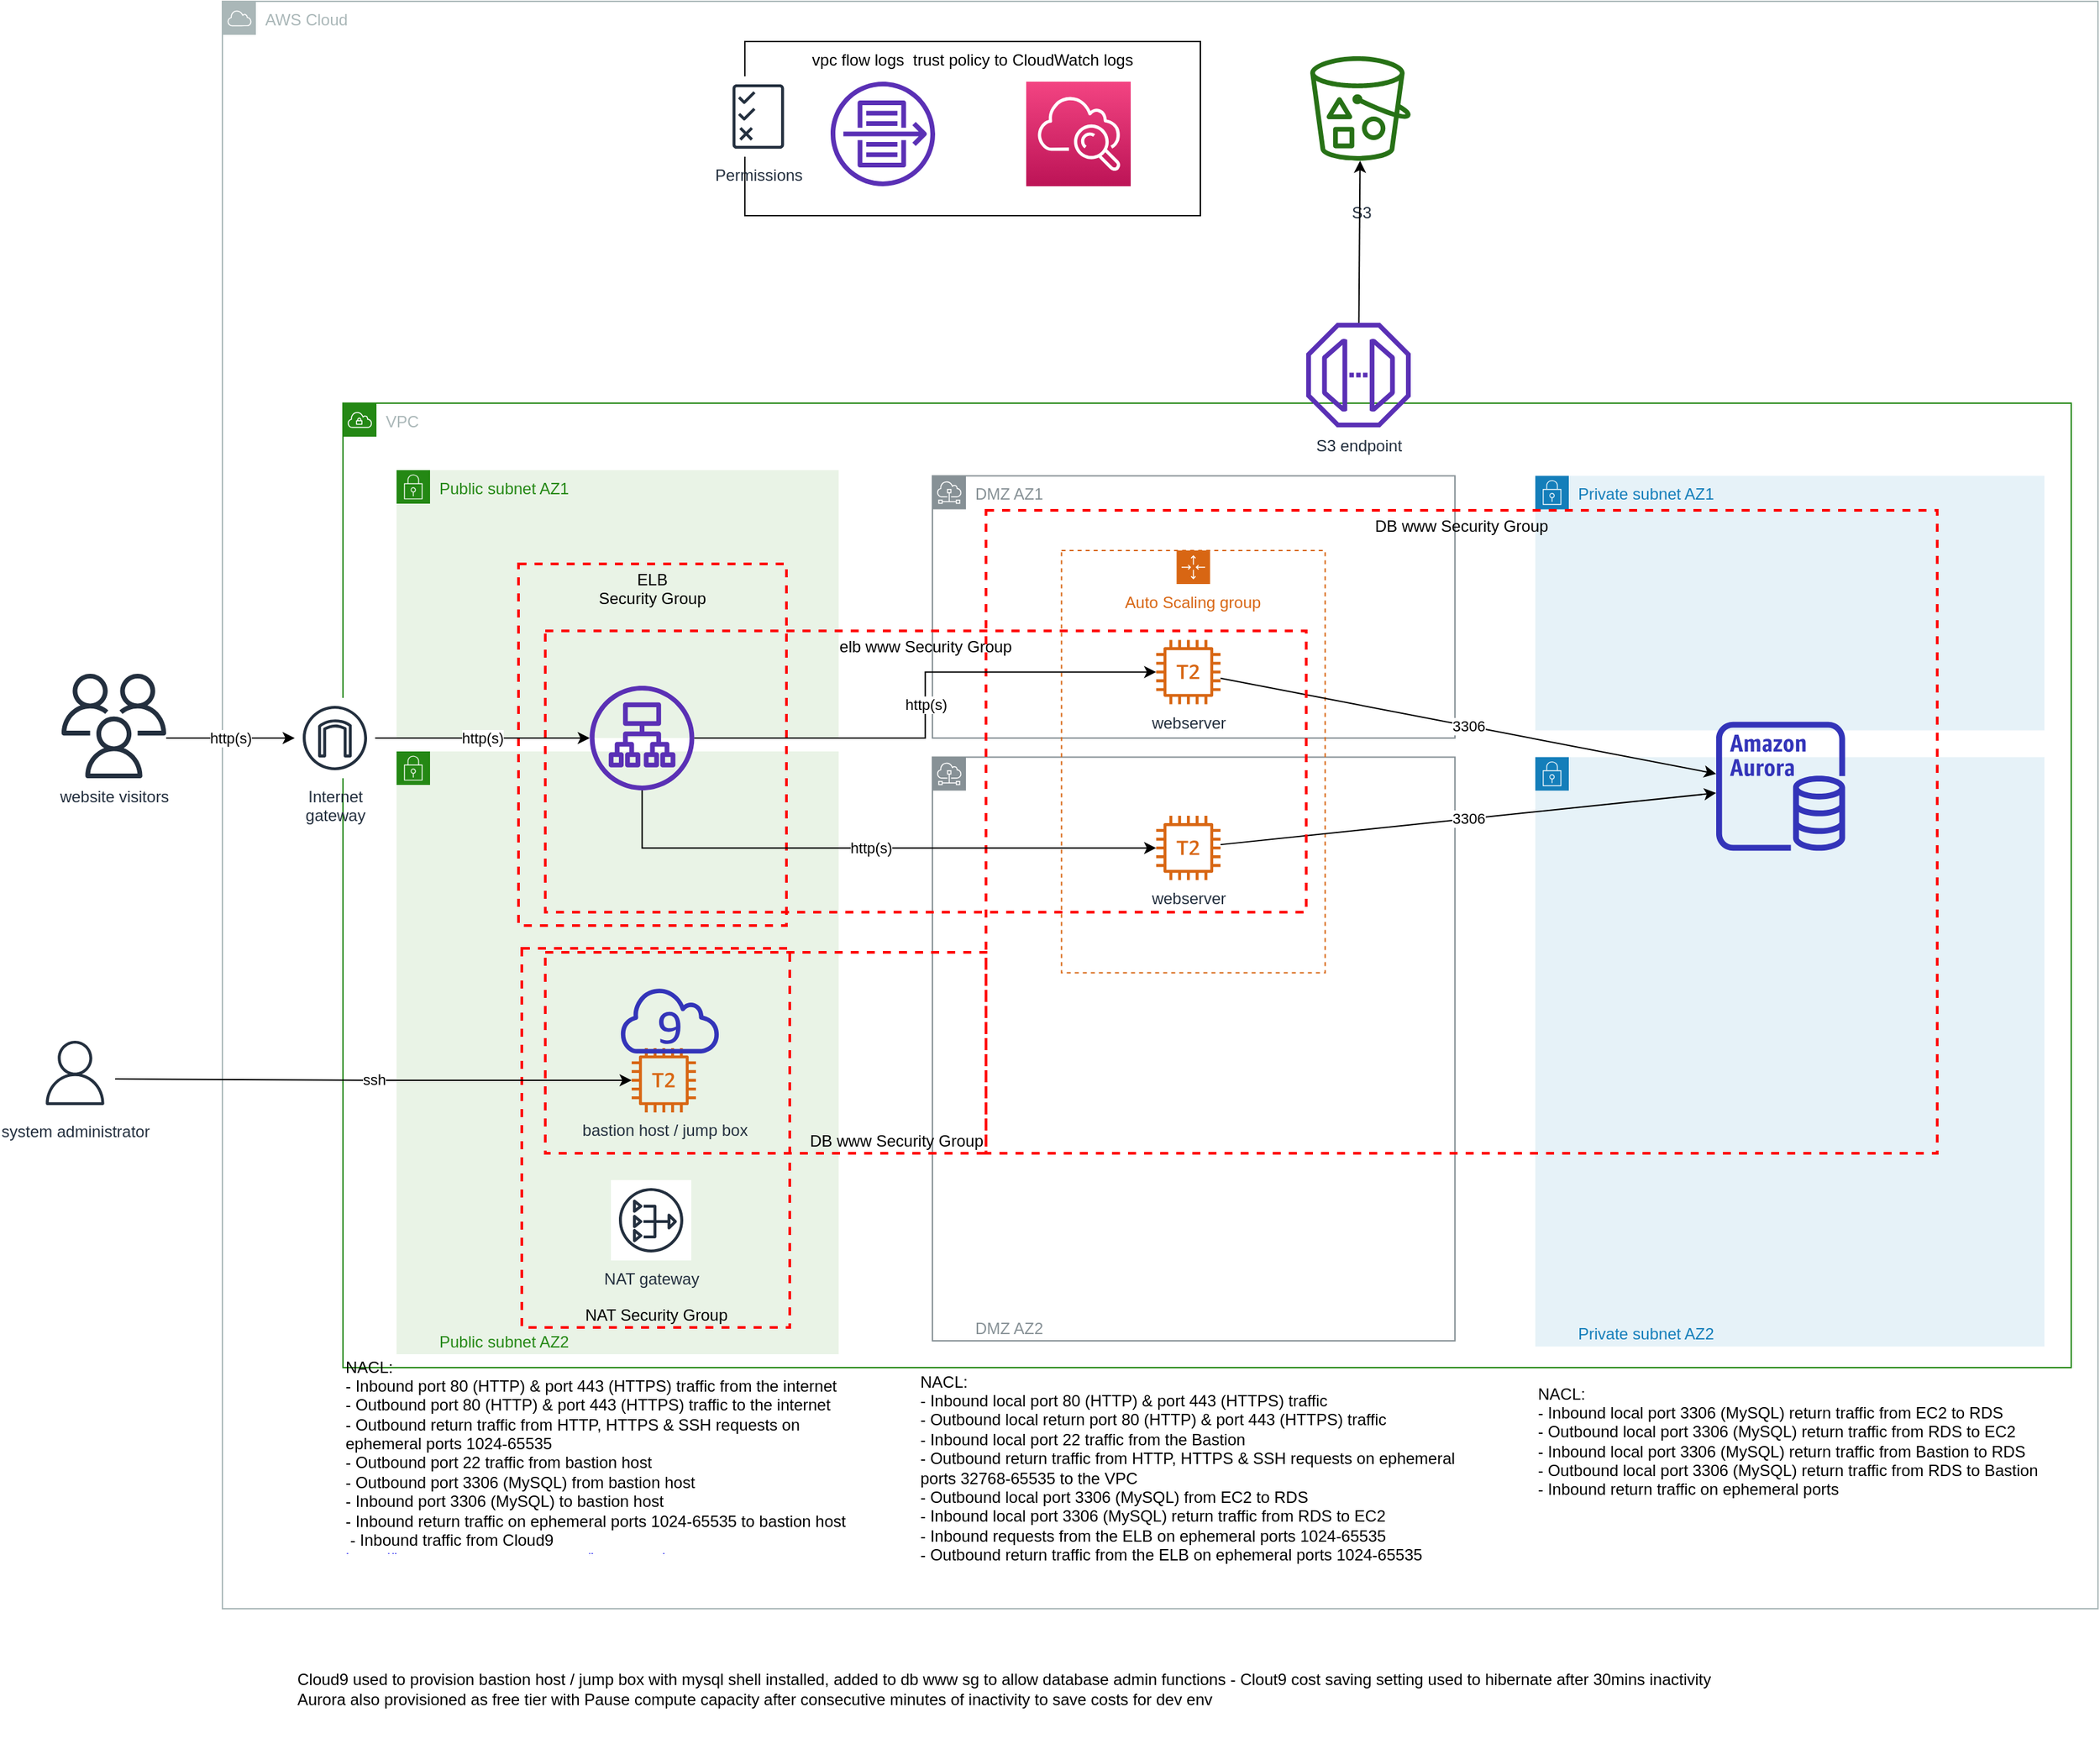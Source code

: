 <mxfile version="12.8.1" type="github">
  <diagram id="yZPuzWqZlDscrEgrNuKp" name="Page-1">
    <mxGraphModel dx="1454" dy="2348" grid="1" gridSize="10" guides="1" tooltips="1" connect="1" arrows="1" fold="1" page="1" pageScale="1" pageWidth="827" pageHeight="1169" math="0" shadow="0">
      <root>
        <mxCell id="0" />
        <mxCell id="1" parent="0" />
        <mxCell id="eXyLr-xfNnozj_OZRMc9-4" value="AWS Cloud" style="outlineConnect=0;gradientColor=none;html=1;whiteSpace=wrap;fontSize=12;fontStyle=0;shape=mxgraph.aws4.group;grIcon=mxgraph.aws4.group_aws_cloud;strokeColor=#AAB7B8;fillColor=none;verticalAlign=top;align=left;spacingLeft=30;fontColor=#AAB7B8;dashed=0;" vertex="1" parent="1">
          <mxGeometry x="220" y="-260" width="1400" height="1200" as="geometry" />
        </mxCell>
        <mxCell id="irCy03890RKg7VOdBJwZ-2" value="VPC" style="points=[[0,0],[0.25,0],[0.5,0],[0.75,0],[1,0],[1,0.25],[1,0.5],[1,0.75],[1,1],[0.75,1],[0.5,1],[0.25,1],[0,1],[0,0.75],[0,0.5],[0,0.25]];outlineConnect=0;gradientColor=none;html=1;whiteSpace=wrap;fontSize=12;fontStyle=0;shape=mxgraph.aws4.group;grIcon=mxgraph.aws4.group_vpc;strokeColor=#248814;fillColor=none;verticalAlign=top;align=left;spacingLeft=30;fontColor=#AAB7B8;dashed=0;" parent="1" vertex="1">
          <mxGeometry x="310" y="40" width="1290" height="720" as="geometry" />
        </mxCell>
        <mxCell id="irCy03890RKg7VOdBJwZ-47" value="Public subnet AZ2" style="points=[[0,0],[0.25,0],[0.5,0],[0.75,0],[1,0],[1,0.25],[1,0.5],[1,0.75],[1,1],[0.75,1],[0.5,1],[0.25,1],[0,1],[0,0.75],[0,0.5],[0,0.25]];outlineConnect=0;gradientColor=none;html=1;whiteSpace=wrap;fontSize=12;fontStyle=0;shape=mxgraph.aws4.group;grIcon=mxgraph.aws4.group_security_group;grStroke=0;strokeColor=#248814;fillColor=#E9F3E6;verticalAlign=bottom;align=left;spacingLeft=30;fontColor=#248814;dashed=0;" parent="1" vertex="1">
          <mxGeometry x="350" y="300" width="330" height="450" as="geometry" />
        </mxCell>
        <mxCell id="irCy03890RKg7VOdBJwZ-6" value="Public subnet AZ1" style="points=[[0,0],[0.25,0],[0.5,0],[0.75,0],[1,0],[1,0.25],[1,0.5],[1,0.75],[1,1],[0.75,1],[0.5,1],[0.25,1],[0,1],[0,0.75],[0,0.5],[0,0.25]];outlineConnect=0;gradientColor=none;html=1;whiteSpace=wrap;fontSize=12;fontStyle=0;shape=mxgraph.aws4.group;grIcon=mxgraph.aws4.group_security_group;grStroke=0;strokeColor=#248814;fillColor=#E9F3E6;verticalAlign=top;align=left;spacingLeft=30;fontColor=#248814;dashed=0;" parent="1" vertex="1">
          <mxGeometry x="350" y="90" width="330" height="200" as="geometry" />
        </mxCell>
        <mxCell id="irCy03890RKg7VOdBJwZ-7" value="Private subnet AZ1" style="points=[[0,0],[0.25,0],[0.5,0],[0.75,0],[1,0],[1,0.25],[1,0.5],[1,0.75],[1,1],[0.75,1],[0.5,1],[0.25,1],[0,1],[0,0.75],[0,0.5],[0,0.25]];outlineConnect=0;gradientColor=none;html=1;whiteSpace=wrap;fontSize=12;fontStyle=0;shape=mxgraph.aws4.group;grIcon=mxgraph.aws4.group_security_group;grStroke=0;strokeColor=#147EBA;fillColor=#E6F2F8;verticalAlign=top;align=left;spacingLeft=30;fontColor=#147EBA;dashed=0;" parent="1" vertex="1">
          <mxGeometry x="1200" y="94.24" width="380" height="190" as="geometry" />
        </mxCell>
        <mxCell id="irCy03890RKg7VOdBJwZ-42" value="Private subnet AZ2" style="points=[[0,0],[0.25,0],[0.5,0],[0.75,0],[1,0],[1,0.25],[1,0.5],[1,0.75],[1,1],[0.75,1],[0.5,1],[0.25,1],[0,1],[0,0.75],[0,0.5],[0,0.25]];outlineConnect=0;gradientColor=none;html=1;whiteSpace=wrap;fontSize=12;fontStyle=0;shape=mxgraph.aws4.group;grIcon=mxgraph.aws4.group_security_group;grStroke=0;strokeColor=#147EBA;fillColor=#E6F2F8;verticalAlign=bottom;align=left;spacingLeft=30;fontColor=#147EBA;dashed=0;" parent="1" vertex="1">
          <mxGeometry x="1200" y="304.24" width="380" height="440" as="geometry" />
        </mxCell>
        <mxCell id="irCy03890RKg7VOdBJwZ-31" value="DMZ AZ1" style="outlineConnect=0;gradientColor=none;html=1;whiteSpace=wrap;fontSize=12;fontStyle=0;shape=mxgraph.aws4.group;grIcon=mxgraph.aws4.group_subnet;strokeColor=#879196;fillColor=none;verticalAlign=top;align=left;spacingLeft=30;fontColor=#879196;dashed=0;" parent="1" vertex="1">
          <mxGeometry x="750" y="94.24" width="390" height="195.76" as="geometry" />
        </mxCell>
        <mxCell id="irCy03890RKg7VOdBJwZ-41" value="DMZ AZ2" style="outlineConnect=0;gradientColor=none;html=1;whiteSpace=wrap;fontSize=12;fontStyle=0;shape=mxgraph.aws4.group;grIcon=mxgraph.aws4.group_subnet;strokeColor=#879196;fillColor=none;verticalAlign=bottom;align=left;spacingLeft=30;fontColor=#879196;dashed=0;" parent="1" vertex="1">
          <mxGeometry x="750" y="304.24" width="390" height="435.76" as="geometry" />
        </mxCell>
        <mxCell id="irCy03890RKg7VOdBJwZ-13" value="DB www Security Group" style="fontStyle=0;verticalAlign=top;align=center;spacingTop=-2;fillColor=none;rounded=0;whiteSpace=wrap;html=1;strokeColor=#FF0000;strokeWidth=2;dashed=1;container=1;collapsible=0;" parent="1" vertex="1">
          <mxGeometry x="790" y="120" width="710" height="480" as="geometry" />
        </mxCell>
        <mxCell id="eXyLr-xfNnozj_OZRMc9-9" value="" style="outlineConnect=0;fontColor=#232F3E;gradientColor=none;fillColor=#3334B9;strokeColor=none;dashed=0;verticalLabelPosition=bottom;verticalAlign=top;align=center;html=1;fontSize=12;fontStyle=0;aspect=fixed;pointerEvents=1;shape=mxgraph.aws4.aurora_instance;" vertex="1" parent="irCy03890RKg7VOdBJwZ-13">
          <mxGeometry x="544.989" y="157.881" width="96.25" height="96.25" as="geometry" />
        </mxCell>
        <mxCell id="eXyLr-xfNnozj_OZRMc9-30" value="" style="group" vertex="1" connectable="0" parent="irCy03890RKg7VOdBJwZ-13">
          <mxGeometry x="56.344" y="30.005" width="196.802" height="315.297" as="geometry" />
        </mxCell>
        <mxCell id="irCy03890RKg7VOdBJwZ-38" value="Auto Scaling group" style="points=[[0,0],[0.25,0],[0.5,0],[0.75,0],[1,0],[1,0.25],[1,0.5],[1,0.75],[1,1],[0.75,1],[0.5,1],[0.25,1],[0,1],[0,0.75],[0,0.5],[0,0.25]];outlineConnect=0;gradientColor=none;html=1;whiteSpace=wrap;fontSize=12;fontStyle=0;shape=mxgraph.aws4.groupCenter;grIcon=mxgraph.aws4.group_auto_scaling_group;grStroke=1;strokeColor=#D86613;fillColor=none;verticalAlign=top;align=center;fontColor=#D86613;dashed=1;spacingTop=25;" parent="eXyLr-xfNnozj_OZRMc9-30" vertex="1">
          <mxGeometry width="196.802" height="315.297" as="geometry" />
        </mxCell>
        <mxCell id="irCy03890RKg7VOdBJwZ-43" value="webserver" style="outlineConnect=0;fontColor=#232F3E;gradientColor=none;fillColor=#D86613;strokeColor=none;dashed=0;verticalLabelPosition=bottom;verticalAlign=top;align=center;html=1;fontSize=12;fontStyle=0;aspect=fixed;pointerEvents=1;shape=mxgraph.aws4.t2_instance;" parent="eXyLr-xfNnozj_OZRMc9-30" vertex="1">
          <mxGeometry x="70.697" y="198.055" width="48" height="48" as="geometry" />
        </mxCell>
        <mxCell id="irCy03890RKg7VOdBJwZ-15" value="webserver" style="outlineConnect=0;fontColor=#232F3E;gradientColor=none;fillColor=#D86613;strokeColor=none;dashed=0;verticalLabelPosition=bottom;verticalAlign=top;align=center;html=1;fontSize=12;fontStyle=0;aspect=fixed;pointerEvents=1;shape=mxgraph.aws4.t2_instance;" parent="eXyLr-xfNnozj_OZRMc9-30" vertex="1">
          <mxGeometry x="70.697" y="66.702" width="48" height="48" as="geometry" />
        </mxCell>
        <mxCell id="eXyLr-xfNnozj_OZRMc9-11" value="3306" style="endArrow=classic;html=1;" edge="1" parent="irCy03890RKg7VOdBJwZ-13" source="irCy03890RKg7VOdBJwZ-43" target="eXyLr-xfNnozj_OZRMc9-9">
          <mxGeometry width="50" height="50" relative="1" as="geometry">
            <mxPoint x="30.277" y="521.048" as="sourcePoint" />
            <mxPoint x="105.97" y="469.738" as="targetPoint" />
          </mxGeometry>
        </mxCell>
        <mxCell id="eXyLr-xfNnozj_OZRMc9-10" value="3306" style="endArrow=classic;html=1;" edge="1" parent="irCy03890RKg7VOdBJwZ-13" source="irCy03890RKg7VOdBJwZ-15" target="eXyLr-xfNnozj_OZRMc9-9">
          <mxGeometry width="50" height="50" relative="1" as="geometry">
            <mxPoint x="30.277" y="521.048" as="sourcePoint" />
            <mxPoint x="105.97" y="469.738" as="targetPoint" />
          </mxGeometry>
        </mxCell>
        <mxCell id="irCy03890RKg7VOdBJwZ-12" value="elb www Security Group" style="fontStyle=0;verticalAlign=top;align=center;spacingTop=-2;fillColor=none;rounded=0;whiteSpace=wrap;html=1;strokeColor=#FF0000;strokeWidth=2;dashed=1;container=1;collapsible=0;" parent="1" vertex="1">
          <mxGeometry x="461" y="210" width="568" height="210" as="geometry" />
        </mxCell>
        <mxCell id="irCy03890RKg7VOdBJwZ-22" value="vpc flow logs &amp;nbsp;trust policy to CloudWatch logs" style="rounded=0;whiteSpace=wrap;html=1;verticalAlign=top;" parent="1" vertex="1">
          <mxGeometry x="610" y="-230" width="340" height="130" as="geometry" />
        </mxCell>
        <mxCell id="irCy03890RKg7VOdBJwZ-8" value="NAT Security Group" style="fontStyle=0;verticalAlign=bottom;align=center;spacingTop=-2;fillColor=none;rounded=0;whiteSpace=wrap;html=1;strokeColor=#FF0000;strokeWidth=2;dashed=1;container=1;collapsible=0;" parent="1" vertex="1">
          <mxGeometry x="443.5" y="447" width="200" height="283" as="geometry" />
        </mxCell>
        <mxCell id="irCy03890RKg7VOdBJwZ-57" value="bastion host / jump box" style="outlineConnect=0;fontColor=#232F3E;gradientColor=none;fillColor=#D86613;strokeColor=none;dashed=0;verticalLabelPosition=bottom;verticalAlign=top;align=center;html=1;fontSize=12;fontStyle=0;aspect=fixed;pointerEvents=1;shape=mxgraph.aws4.t2_instance;" parent="irCy03890RKg7VOdBJwZ-8" vertex="1">
          <mxGeometry x="82" y="74.496" width="48" height="48" as="geometry" />
        </mxCell>
        <mxCell id="irCy03890RKg7VOdBJwZ-56" value="ssh&lt;br&gt;" style="edgeStyle=orthogonalEdgeStyle;rounded=0;orthogonalLoop=1;jettySize=auto;html=1;startArrow=classic;startFill=1;endArrow=none;endFill=0;entryX=1;entryY=0.5;entryDx=0;entryDy=0;" parent="irCy03890RKg7VOdBJwZ-8" source="irCy03890RKg7VOdBJwZ-57" edge="1">
          <mxGeometry relative="1" as="geometry">
            <mxPoint x="-183.5" y="-61.5" as="sourcePoint" />
            <mxPoint x="-303.5" y="97.5" as="targetPoint" />
          </mxGeometry>
        </mxCell>
        <mxCell id="eXyLr-xfNnozj_OZRMc9-12" value="" style="outlineConnect=0;fontColor=#232F3E;gradientColor=none;fillColor=#3334B9;strokeColor=none;dashed=0;verticalLabelPosition=bottom;verticalAlign=top;align=center;html=1;fontSize=12;fontStyle=0;aspect=fixed;shape=mxgraph.aws4.cloud9;" vertex="1" parent="irCy03890RKg7VOdBJwZ-8">
          <mxGeometry x="71.5" y="28.5" width="78" height="50" as="geometry" />
        </mxCell>
        <mxCell id="irCy03890RKg7VOdBJwZ-4" value="NAT gateway" style="outlineConnect=0;fontColor=#232F3E;gradientColor=none;strokeColor=#232F3E;fillColor=#ffffff;dashed=0;verticalLabelPosition=bottom;verticalAlign=top;align=center;html=1;fontSize=12;fontStyle=0;aspect=fixed;shape=mxgraph.aws4.resourceIcon;resIcon=mxgraph.aws4.nat_gateway;" parent="irCy03890RKg7VOdBJwZ-8" vertex="1">
          <mxGeometry x="66.5" y="172.998" width="60" height="60" as="geometry" />
        </mxCell>
        <mxCell id="irCy03890RKg7VOdBJwZ-10" value="ELB &lt;br&gt;Security Group" style="fontStyle=0;verticalAlign=top;align=center;spacingTop=-2;fillColor=none;rounded=0;whiteSpace=wrap;html=1;strokeColor=#FF0000;strokeWidth=2;dashed=1;container=1;collapsible=0;" parent="1" vertex="1">
          <mxGeometry x="441" y="160" width="200" height="270" as="geometry" />
        </mxCell>
        <mxCell id="eXyLr-xfNnozj_OZRMc9-8" value="" style="outlineConnect=0;fontColor=#232F3E;gradientColor=none;fillColor=#5A30B5;strokeColor=none;dashed=0;verticalLabelPosition=bottom;verticalAlign=top;align=center;html=1;fontSize=12;fontStyle=0;aspect=fixed;pointerEvents=1;shape=mxgraph.aws4.application_load_balancer;" vertex="1" parent="irCy03890RKg7VOdBJwZ-10">
          <mxGeometry x="53.25" y="91" width="78" height="78" as="geometry" />
        </mxCell>
        <mxCell id="irCy03890RKg7VOdBJwZ-35" value="http(s)" style="edgeStyle=orthogonalEdgeStyle;rounded=0;orthogonalLoop=1;jettySize=auto;html=1;startArrow=classic;startFill=1;endArrow=none;endFill=0;" parent="1" source="eXyLr-xfNnozj_OZRMc9-8" target="eXyLr-xfNnozj_OZRMc9-3" edge="1">
          <mxGeometry relative="1" as="geometry">
            <mxPoint x="339" y="292" as="targetPoint" />
            <mxPoint x="477" y="292" as="sourcePoint" />
          </mxGeometry>
        </mxCell>
        <mxCell id="irCy03890RKg7VOdBJwZ-17" value="" style="outlineConnect=0;fontColor=#232F3E;gradientColor=none;fillColor=#5A30B5;strokeColor=none;dashed=0;verticalLabelPosition=bottom;verticalAlign=top;align=center;html=1;fontSize=12;fontStyle=0;aspect=fixed;pointerEvents=1;shape=mxgraph.aws4.flow_logs;" parent="1" vertex="1">
          <mxGeometry x="674" y="-200" width="78" height="78" as="geometry" />
        </mxCell>
        <mxCell id="irCy03890RKg7VOdBJwZ-36" style="edgeStyle=orthogonalEdgeStyle;rounded=0;orthogonalLoop=1;jettySize=auto;html=1;exitX=0.5;exitY=1;exitDx=0;exitDy=0;exitPerimeter=0;" parent="1" edge="1">
          <mxGeometry relative="1" as="geometry">
            <mxPoint x="352" y="328" as="sourcePoint" />
            <mxPoint x="352" y="328" as="targetPoint" />
          </mxGeometry>
        </mxCell>
        <mxCell id="irCy03890RKg7VOdBJwZ-55" value="http(s)" style="edgeStyle=orthogonalEdgeStyle;rounded=0;orthogonalLoop=1;jettySize=auto;html=1;startArrow=classic;startFill=1;endArrow=none;endFill=0;entryX=1;entryY=0.5;entryDx=0;entryDy=0;" parent="1" edge="1" source="eXyLr-xfNnozj_OZRMc9-3">
          <mxGeometry relative="1" as="geometry">
            <mxPoint x="270" y="292" as="sourcePoint" />
            <mxPoint x="178" y="290" as="targetPoint" />
          </mxGeometry>
        </mxCell>
        <mxCell id="irCy03890RKg7VOdBJwZ-59" value="http(s)" style="edgeStyle=orthogonalEdgeStyle;rounded=0;orthogonalLoop=1;jettySize=auto;html=1;startArrow=classic;startFill=1;endArrow=none;endFill=0;" parent="1" source="irCy03890RKg7VOdBJwZ-15" target="eXyLr-xfNnozj_OZRMc9-8" edge="1">
          <mxGeometry relative="1" as="geometry">
            <mxPoint x="280" y="302" as="sourcePoint" />
            <mxPoint x="610" y="258.75" as="targetPoint" />
          </mxGeometry>
        </mxCell>
        <mxCell id="irCy03890RKg7VOdBJwZ-60" value="http(s)" style="edgeStyle=orthogonalEdgeStyle;rounded=0;orthogonalLoop=1;jettySize=auto;html=1;startArrow=classic;startFill=1;endArrow=none;endFill=0;" parent="1" source="irCy03890RKg7VOdBJwZ-43" target="eXyLr-xfNnozj_OZRMc9-8" edge="1">
          <mxGeometry relative="1" as="geometry">
            <mxPoint x="832" y="249" as="sourcePoint" />
            <mxPoint x="610" y="313.014" as="targetPoint" />
          </mxGeometry>
        </mxCell>
        <mxCell id="eXyLr-xfNnozj_OZRMc9-1" value="S3" style="outlineConnect=0;fontColor=#232F3E;gradientColor=none;fillColor=#277116;strokeColor=none;dashed=0;verticalLabelPosition=bottom;verticalAlign=middle;align=center;html=1;fontSize=12;fontStyle=0;aspect=fixed;pointerEvents=1;shape=mxgraph.aws4.bucket_with_objects;" vertex="1" parent="1">
          <mxGeometry x="1032" y="-219" width="75" height="78" as="geometry" />
        </mxCell>
        <mxCell id="eXyLr-xfNnozj_OZRMc9-3" value="Internet&#xa;gateway" style="outlineConnect=0;fontColor=#232F3E;gradientColor=none;strokeColor=#232F3E;fillColor=#ffffff;dashed=0;verticalLabelPosition=bottom;verticalAlign=top;align=center;html=1;fontSize=12;fontStyle=0;aspect=fixed;shape=mxgraph.aws4.resourceIcon;resIcon=mxgraph.aws4.internet_gateway;" vertex="1" parent="1">
          <mxGeometry x="274" y="260" width="60" height="60" as="geometry" />
        </mxCell>
        <mxCell id="eXyLr-xfNnozj_OZRMc9-16" value="DB www Security Group" style="fontStyle=0;verticalAlign=bottom;align=right;spacingTop=-2;fillColor=none;rounded=0;whiteSpace=wrap;html=1;strokeColor=#FF0000;strokeWidth=2;dashed=1;container=1;collapsible=0;" vertex="1" parent="1">
          <mxGeometry x="461" y="450" width="329" height="150" as="geometry" />
        </mxCell>
        <UserObject label="Cloud9 used to provision bastion host / jump box with mysql shell installed, added to db www sg to allow database admin functions - Clout9 cost saving setting used to hibernate after 30mins inactivity&lt;br&gt;Aurora also provisioned as free tier with&amp;nbsp;Pause compute capacity after consecutive minutes of inactivity to save costs for dev env" placeholders="1" id="eXyLr-xfNnozj_OZRMc9-19">
          <mxCell style="text;html=1;strokeColor=none;fillColor=none;align=left;verticalAlign=middle;whiteSpace=wrap;overflow=hidden;" vertex="1" parent="1">
            <mxGeometry x="274" y="960" width="1230" height="80" as="geometry" />
          </mxCell>
        </UserObject>
        <UserObject label="NACL:&lt;br&gt;&lt;div&gt;- Inbound port 80 (HTTP) &amp;amp; port 443 (HTTPS) traffic from the internet&lt;/div&gt;&lt;div&gt;- Outbound port 80 (HTTP) &amp;amp; port 443 (HTTPS) traffic to the internet&lt;/div&gt;&lt;div&gt;- Outbound return traffic from HTTP, HTTPS &amp;amp; SSH requests on ephemeral ports 1024-65535&lt;/div&gt;&lt;div&gt;- Outbound port 22 traffic from bastion host&lt;/div&gt;&lt;div&gt;- Outbound port 3306 (MySQL) from bastion host&lt;/div&gt;&lt;div&gt;- Inbound port 3306 (MySQL) to bastion host&lt;/div&gt;&lt;div&gt;- Inbound return traffic on ephemeral ports 1024-65535 to bastion host&lt;/div&gt;&lt;div&gt;&amp;nbsp;- Inbound traffic from Cloud9&amp;nbsp;&lt;/div&gt;&lt;a href=&quot;https://ip-ranges.amazonaws.com/ip-ranges.json&quot;&gt;https://ip-ranges.amazonaws.com/ip-ranges.json&lt;/a&gt;" placeholders="1" id="eXyLr-xfNnozj_OZRMc9-20">
          <mxCell style="text;html=1;strokeColor=none;fillColor=none;align=left;verticalAlign=middle;whiteSpace=wrap;overflow=hidden;" vertex="1" parent="1">
            <mxGeometry x="310" y="750" width="380" height="150" as="geometry" />
          </mxCell>
        </UserObject>
        <UserObject label="NACL:&lt;br&gt;&lt;div&gt;&lt;div&gt;- Inbound local port 80 (HTTP) &amp;amp; port 443 (HTTPS) traffic&lt;/div&gt;&lt;div&gt;- Outbound local return port 80 (HTTP) &amp;amp; port 443 (HTTPS) traffic&lt;/div&gt;&lt;div&gt;- Inbound local port 22 traffic from the Bastion&lt;/div&gt;&lt;div&gt;- Outbound return traffic from HTTP, HTTPS &amp;amp; SSH requests on ephemeral ports 32768-65535 to the VPC&lt;/div&gt;&lt;div&gt;- Outbound local port 3306 (MySQL) from EC2 to RDS&lt;/div&gt;&lt;div&gt;- Inbound local port 3306 (MySQL) return traffic from RDS to EC2&lt;/div&gt;&lt;div&gt;- Inbound requests from the ELB on ephemeral ports 1024-65535&lt;/div&gt;&lt;div&gt;- Outbound return traffic from the ELB on ephemeral ports 1024-65535&lt;/div&gt;&lt;/div&gt;" placeholders="1" id="eXyLr-xfNnozj_OZRMc9-21">
          <mxCell style="text;html=1;strokeColor=none;fillColor=none;align=left;verticalAlign=middle;whiteSpace=wrap;overflow=hidden;" vertex="1" parent="1">
            <mxGeometry x="739" y="760" width="410" height="150" as="geometry" />
          </mxCell>
        </UserObject>
        <mxCell id="eXyLr-xfNnozj_OZRMc9-22" style="edgeStyle=orthogonalEdgeStyle;rounded=0;orthogonalLoop=1;jettySize=auto;html=1;exitX=0.5;exitY=1;exitDx=0;exitDy=0;" edge="1" parent="1" source="irCy03890RKg7VOdBJwZ-22" target="irCy03890RKg7VOdBJwZ-22">
          <mxGeometry relative="1" as="geometry" />
        </mxCell>
        <mxCell id="eXyLr-xfNnozj_OZRMc9-24" value="Permissions" style="outlineConnect=0;fontColor=#232F3E;gradientColor=none;strokeColor=#232F3E;fillColor=#ffffff;dashed=0;verticalLabelPosition=bottom;verticalAlign=top;align=center;html=1;fontSize=12;fontStyle=0;aspect=fixed;shape=mxgraph.aws4.resourceIcon;resIcon=mxgraph.aws4.permissions;" vertex="1" parent="1">
          <mxGeometry x="590" y="-204" width="60" height="60" as="geometry" />
        </mxCell>
        <mxCell id="eXyLr-xfNnozj_OZRMc9-25" value="" style="outlineConnect=0;fontColor=#232F3E;gradientColor=#F34482;gradientDirection=north;fillColor=#BC1356;strokeColor=#ffffff;dashed=0;verticalLabelPosition=bottom;verticalAlign=top;align=center;html=1;fontSize=12;fontStyle=0;aspect=fixed;shape=mxgraph.aws4.resourceIcon;resIcon=mxgraph.aws4.cloudwatch;" vertex="1" parent="1">
          <mxGeometry x="820" y="-200" width="78" height="78" as="geometry" />
        </mxCell>
        <mxCell id="eXyLr-xfNnozj_OZRMc9-26" value="S3 endpoint" style="outlineConnect=0;fontColor=#232F3E;gradientColor=none;fillColor=#5A30B5;strokeColor=none;dashed=0;verticalLabelPosition=bottom;verticalAlign=top;align=center;html=1;fontSize=12;fontStyle=0;aspect=fixed;pointerEvents=1;shape=mxgraph.aws4.endpoint;" vertex="1" parent="1">
          <mxGeometry x="1029" y="-20" width="78" height="78" as="geometry" />
        </mxCell>
        <mxCell id="eXyLr-xfNnozj_OZRMc9-27" value="" style="endArrow=classic;html=1;" edge="1" parent="1" source="eXyLr-xfNnozj_OZRMc9-26" target="eXyLr-xfNnozj_OZRMc9-1">
          <mxGeometry width="50" height="50" relative="1" as="geometry">
            <mxPoint x="790" y="280" as="sourcePoint" />
            <mxPoint x="840" y="230" as="targetPoint" />
          </mxGeometry>
        </mxCell>
        <mxCell id="eXyLr-xfNnozj_OZRMc9-28" value="website visitors" style="outlineConnect=0;fontColor=#232F3E;gradientColor=none;fillColor=#232F3E;strokeColor=none;dashed=0;verticalLabelPosition=bottom;verticalAlign=top;align=center;html=1;fontSize=12;fontStyle=0;aspect=fixed;pointerEvents=1;shape=mxgraph.aws4.users;" vertex="1" parent="1">
          <mxGeometry x="100" y="242" width="78" height="78" as="geometry" />
        </mxCell>
        <mxCell id="eXyLr-xfNnozj_OZRMc9-29" value="system administrator" style="outlineConnect=0;fontColor=#232F3E;gradientColor=none;strokeColor=#232F3E;fillColor=#ffffff;dashed=0;verticalLabelPosition=bottom;verticalAlign=top;align=center;html=1;fontSize=12;fontStyle=0;aspect=fixed;shape=mxgraph.aws4.resourceIcon;resIcon=mxgraph.aws4.user;" vertex="1" parent="1">
          <mxGeometry x="80" y="510" width="60" height="60" as="geometry" />
        </mxCell>
        <UserObject label="NACL:&lt;br&gt;&lt;div&gt;&lt;div&gt;- Inbound local port 3306 (MySQL) return traffic from EC2 to RDS&lt;/div&gt;&lt;div&gt;- Outbound local port 3306 (MySQL) return traffic from RDS to EC2&lt;/div&gt;&lt;div&gt;- Inbound local port 3306 (MySQL) return traffic from Bastion to RDS&lt;/div&gt;&lt;div&gt;- Outbound local port 3306 (MySQL) return traffic from RDS to Bastion&lt;/div&gt;&lt;div&gt;- Inbound return traffic on ephemeral ports&lt;/div&gt;&lt;/div&gt;" placeholders="1" id="eXyLr-xfNnozj_OZRMc9-31">
          <mxCell style="text;html=1;strokeColor=none;fillColor=none;align=left;verticalAlign=middle;whiteSpace=wrap;overflow=hidden;" vertex="1" parent="1">
            <mxGeometry x="1200" y="770" width="380" height="90" as="geometry" />
          </mxCell>
        </UserObject>
      </root>
    </mxGraphModel>
  </diagram>
</mxfile>
